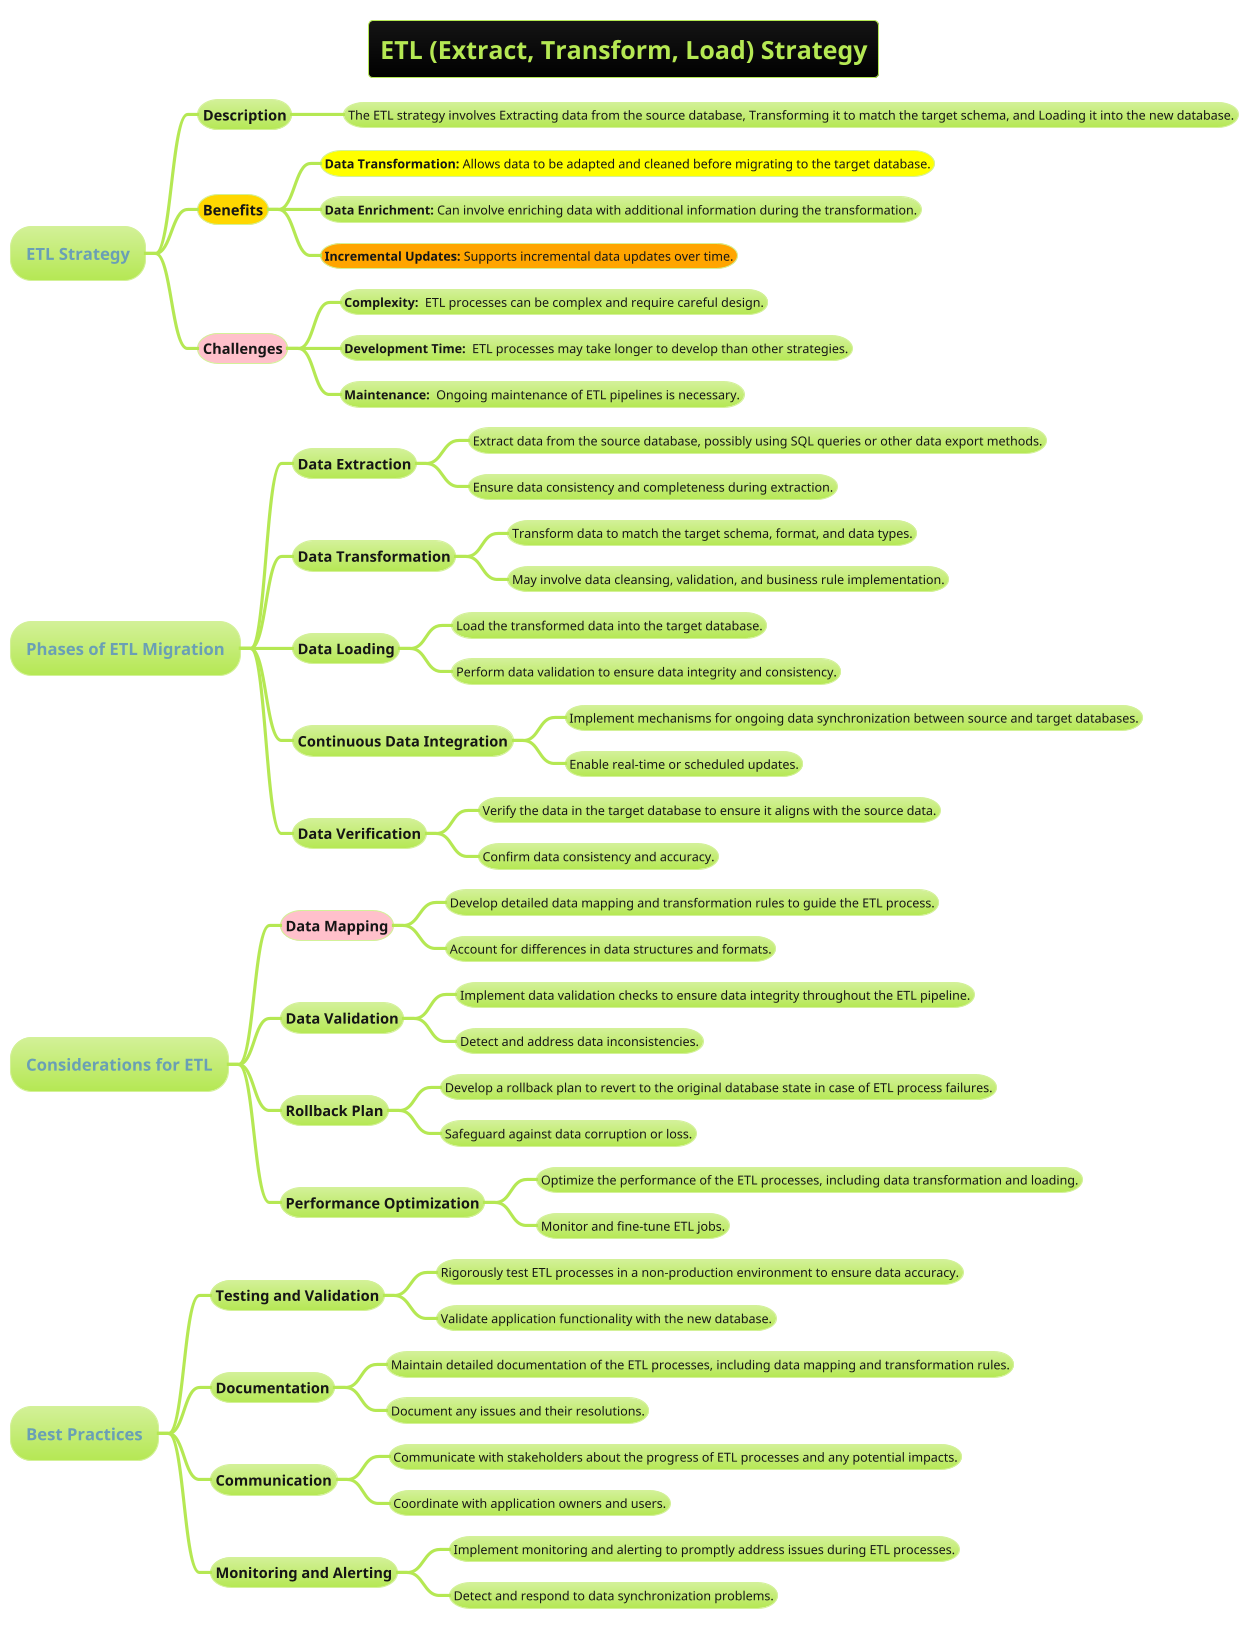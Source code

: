 @startmindmap
title =ETL (Extract, Transform, Load) Strategy
!theme hacker

* ETL Strategy
** Description
*** The ETL strategy involves Extracting data from the source database, Transforming it to match the target schema, and Loading it into the new database.

**[#gold] Benefits
***[#yellow] **Data Transformation:** Allows data to be adapted and cleaned before migrating to the target database.
*** **Data Enrichment:** Can involve enriching data with additional information during the transformation.
***[#orange] **Incremental Updates:** Supports incremental data updates over time.

**[#pink] Challenges
*** **Complexity: ** ETL processes can be complex and require careful design.
*** **Development Time:**  ETL processes may take longer to develop than other strategies.
*** **Maintenance: ** Ongoing maintenance of ETL pipelines is necessary.

* Phases of ETL Migration
** Data Extraction
*** Extract data from the source database, possibly using SQL queries or other data export methods.
*** Ensure data consistency and completeness during extraction.

** Data Transformation
*** Transform data to match the target schema, format, and data types.
*** May involve data cleansing, validation, and business rule implementation.

** Data Loading
*** Load the transformed data into the target database.
*** Perform data validation to ensure data integrity and consistency.

** Continuous Data Integration
*** Implement mechanisms for ongoing data synchronization between source and target databases.
*** Enable real-time or scheduled updates.

** Data Verification
*** Verify the data in the target database to ensure it aligns with the source data.
*** Confirm data consistency and accuracy.

* Considerations for ETL
**[#pink] Data Mapping
*** Develop detailed data mapping and transformation rules to guide the ETL process.
*** Account for differences in data structures and formats.

** Data Validation
*** Implement data validation checks to ensure data integrity throughout the ETL pipeline.
*** Detect and address data inconsistencies.

** Rollback Plan
*** Develop a rollback plan to revert to the original database state in case of ETL process failures.
*** Safeguard against data corruption or loss.

** Performance Optimization
*** Optimize the performance of the ETL processes, including data transformation and loading.
*** Monitor and fine-tune ETL jobs.

* Best Practices
** Testing and Validation
*** Rigorously test ETL processes in a non-production environment to ensure data accuracy.
*** Validate application functionality with the new database.

** Documentation
*** Maintain detailed documentation of the ETL processes, including data mapping and transformation rules.
*** Document any issues and their resolutions.

** Communication
*** Communicate with stakeholders about the progress of ETL processes and any potential impacts.
*** Coordinate with application owners and users.

** Monitoring and Alerting
*** Implement monitoring and alerting to promptly address issues during ETL processes.
*** Detect and respond to data synchronization problems.

@endmindmap
